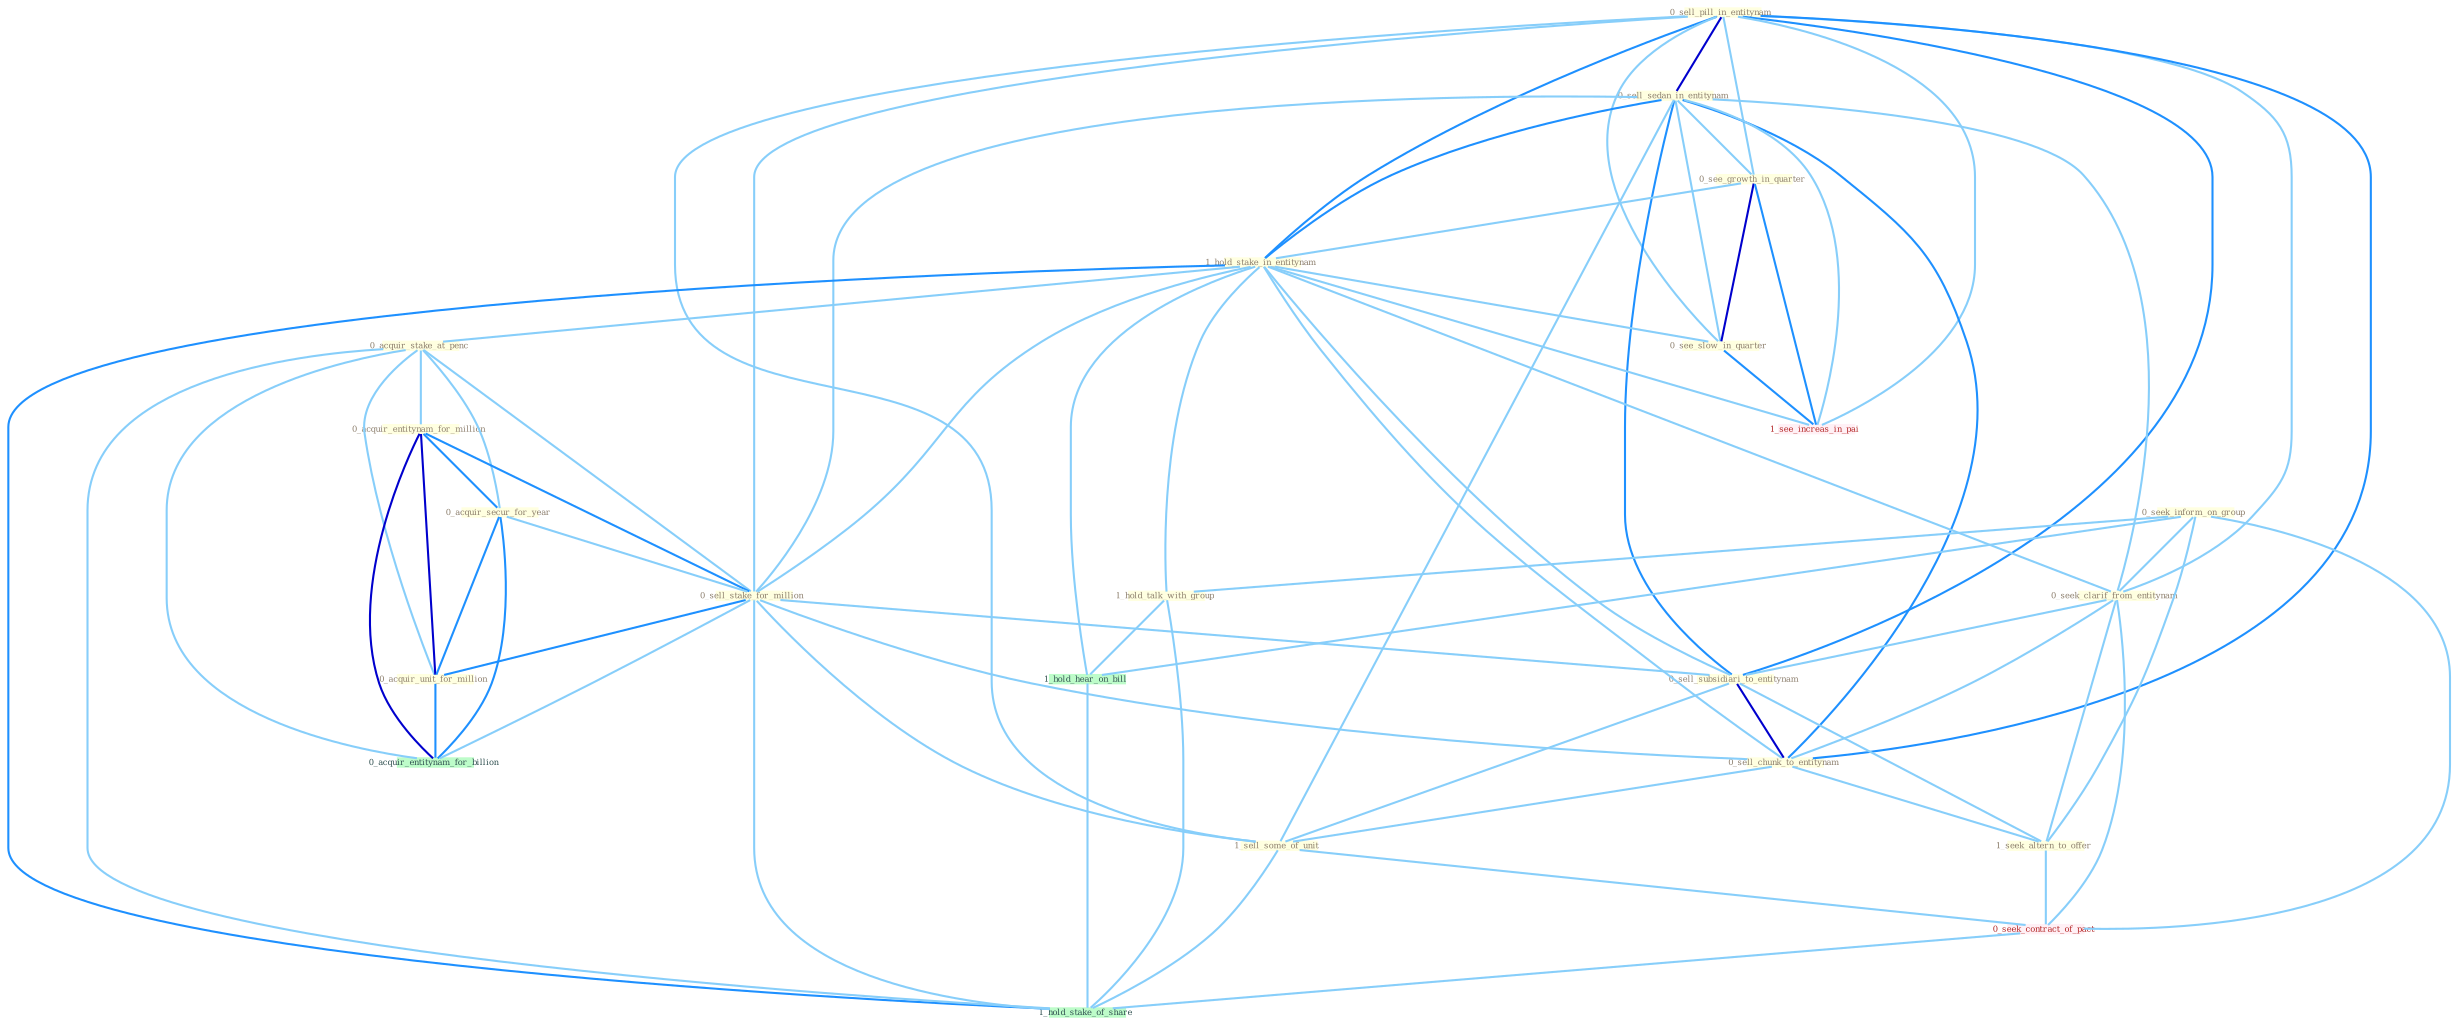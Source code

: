 Graph G{ 
    node
    [shape=polygon,style=filled,width=.5,height=.06,color="#BDFCC9",fixedsize=true,fontsize=4,
    fontcolor="#2f4f4f"];
    {node
    [color="#ffffe0", fontcolor="#8b7d6b"] "0_sell_pill_in_entitynam " "0_sell_sedan_in_entitynam " "0_see_growth_in_quarter " "0_seek_inform_on_group " "1_hold_stake_in_entitynam " "1_hold_talk_with_group " "0_acquir_stake_at_penc " "0_acquir_entitynam_for_million " "0_acquir_secur_for_year " "0_seek_clarif_from_entitynam " "0_sell_stake_for_million " "0_sell_subsidiari_to_entitynam " "0_acquir_unit_for_million " "0_sell_chunk_to_entitynam " "1_sell_some_of_unit " "0_see_slow_in_quarter " "1_seek_altern_to_offer "}
{node [color="#fff0f5", fontcolor="#b22222"] "0_seek_contract_of_pact " "1_see_increas_in_pai "}
edge [color="#B0E2FF"];

	"0_sell_pill_in_entitynam " -- "0_sell_sedan_in_entitynam " [w="3", color="#0000cd" , len=0.6];
	"0_sell_pill_in_entitynam " -- "0_see_growth_in_quarter " [w="1", color="#87cefa" ];
	"0_sell_pill_in_entitynam " -- "1_hold_stake_in_entitynam " [w="2", color="#1e90ff" , len=0.8];
	"0_sell_pill_in_entitynam " -- "0_seek_clarif_from_entitynam " [w="1", color="#87cefa" ];
	"0_sell_pill_in_entitynam " -- "0_sell_stake_for_million " [w="1", color="#87cefa" ];
	"0_sell_pill_in_entitynam " -- "0_sell_subsidiari_to_entitynam " [w="2", color="#1e90ff" , len=0.8];
	"0_sell_pill_in_entitynam " -- "0_sell_chunk_to_entitynam " [w="2", color="#1e90ff" , len=0.8];
	"0_sell_pill_in_entitynam " -- "1_sell_some_of_unit " [w="1", color="#87cefa" ];
	"0_sell_pill_in_entitynam " -- "0_see_slow_in_quarter " [w="1", color="#87cefa" ];
	"0_sell_pill_in_entitynam " -- "1_see_increas_in_pai " [w="1", color="#87cefa" ];
	"0_sell_sedan_in_entitynam " -- "0_see_growth_in_quarter " [w="1", color="#87cefa" ];
	"0_sell_sedan_in_entitynam " -- "1_hold_stake_in_entitynam " [w="2", color="#1e90ff" , len=0.8];
	"0_sell_sedan_in_entitynam " -- "0_seek_clarif_from_entitynam " [w="1", color="#87cefa" ];
	"0_sell_sedan_in_entitynam " -- "0_sell_stake_for_million " [w="1", color="#87cefa" ];
	"0_sell_sedan_in_entitynam " -- "0_sell_subsidiari_to_entitynam " [w="2", color="#1e90ff" , len=0.8];
	"0_sell_sedan_in_entitynam " -- "0_sell_chunk_to_entitynam " [w="2", color="#1e90ff" , len=0.8];
	"0_sell_sedan_in_entitynam " -- "1_sell_some_of_unit " [w="1", color="#87cefa" ];
	"0_sell_sedan_in_entitynam " -- "0_see_slow_in_quarter " [w="1", color="#87cefa" ];
	"0_sell_sedan_in_entitynam " -- "1_see_increas_in_pai " [w="1", color="#87cefa" ];
	"0_see_growth_in_quarter " -- "1_hold_stake_in_entitynam " [w="1", color="#87cefa" ];
	"0_see_growth_in_quarter " -- "0_see_slow_in_quarter " [w="3", color="#0000cd" , len=0.6];
	"0_see_growth_in_quarter " -- "1_see_increas_in_pai " [w="2", color="#1e90ff" , len=0.8];
	"0_seek_inform_on_group " -- "1_hold_talk_with_group " [w="1", color="#87cefa" ];
	"0_seek_inform_on_group " -- "0_seek_clarif_from_entitynam " [w="1", color="#87cefa" ];
	"0_seek_inform_on_group " -- "1_seek_altern_to_offer " [w="1", color="#87cefa" ];
	"0_seek_inform_on_group " -- "0_seek_contract_of_pact " [w="1", color="#87cefa" ];
	"0_seek_inform_on_group " -- "1_hold_hear_on_bill " [w="1", color="#87cefa" ];
	"1_hold_stake_in_entitynam " -- "1_hold_talk_with_group " [w="1", color="#87cefa" ];
	"1_hold_stake_in_entitynam " -- "0_acquir_stake_at_penc " [w="1", color="#87cefa" ];
	"1_hold_stake_in_entitynam " -- "0_seek_clarif_from_entitynam " [w="1", color="#87cefa" ];
	"1_hold_stake_in_entitynam " -- "0_sell_stake_for_million " [w="1", color="#87cefa" ];
	"1_hold_stake_in_entitynam " -- "0_sell_subsidiari_to_entitynam " [w="1", color="#87cefa" ];
	"1_hold_stake_in_entitynam " -- "0_sell_chunk_to_entitynam " [w="1", color="#87cefa" ];
	"1_hold_stake_in_entitynam " -- "0_see_slow_in_quarter " [w="1", color="#87cefa" ];
	"1_hold_stake_in_entitynam " -- "1_see_increas_in_pai " [w="1", color="#87cefa" ];
	"1_hold_stake_in_entitynam " -- "1_hold_hear_on_bill " [w="1", color="#87cefa" ];
	"1_hold_stake_in_entitynam " -- "1_hold_stake_of_share " [w="2", color="#1e90ff" , len=0.8];
	"1_hold_talk_with_group " -- "1_hold_hear_on_bill " [w="1", color="#87cefa" ];
	"1_hold_talk_with_group " -- "1_hold_stake_of_share " [w="1", color="#87cefa" ];
	"0_acquir_stake_at_penc " -- "0_acquir_entitynam_for_million " [w="1", color="#87cefa" ];
	"0_acquir_stake_at_penc " -- "0_acquir_secur_for_year " [w="1", color="#87cefa" ];
	"0_acquir_stake_at_penc " -- "0_sell_stake_for_million " [w="1", color="#87cefa" ];
	"0_acquir_stake_at_penc " -- "0_acquir_unit_for_million " [w="1", color="#87cefa" ];
	"0_acquir_stake_at_penc " -- "0_acquir_entitynam_for_billion " [w="1", color="#87cefa" ];
	"0_acquir_stake_at_penc " -- "1_hold_stake_of_share " [w="1", color="#87cefa" ];
	"0_acquir_entitynam_for_million " -- "0_acquir_secur_for_year " [w="2", color="#1e90ff" , len=0.8];
	"0_acquir_entitynam_for_million " -- "0_sell_stake_for_million " [w="2", color="#1e90ff" , len=0.8];
	"0_acquir_entitynam_for_million " -- "0_acquir_unit_for_million " [w="3", color="#0000cd" , len=0.6];
	"0_acquir_entitynam_for_million " -- "0_acquir_entitynam_for_billion " [w="3", color="#0000cd" , len=0.6];
	"0_acquir_secur_for_year " -- "0_sell_stake_for_million " [w="1", color="#87cefa" ];
	"0_acquir_secur_for_year " -- "0_acquir_unit_for_million " [w="2", color="#1e90ff" , len=0.8];
	"0_acquir_secur_for_year " -- "0_acquir_entitynam_for_billion " [w="2", color="#1e90ff" , len=0.8];
	"0_seek_clarif_from_entitynam " -- "0_sell_subsidiari_to_entitynam " [w="1", color="#87cefa" ];
	"0_seek_clarif_from_entitynam " -- "0_sell_chunk_to_entitynam " [w="1", color="#87cefa" ];
	"0_seek_clarif_from_entitynam " -- "1_seek_altern_to_offer " [w="1", color="#87cefa" ];
	"0_seek_clarif_from_entitynam " -- "0_seek_contract_of_pact " [w="1", color="#87cefa" ];
	"0_sell_stake_for_million " -- "0_sell_subsidiari_to_entitynam " [w="1", color="#87cefa" ];
	"0_sell_stake_for_million " -- "0_acquir_unit_for_million " [w="2", color="#1e90ff" , len=0.8];
	"0_sell_stake_for_million " -- "0_sell_chunk_to_entitynam " [w="1", color="#87cefa" ];
	"0_sell_stake_for_million " -- "1_sell_some_of_unit " [w="1", color="#87cefa" ];
	"0_sell_stake_for_million " -- "0_acquir_entitynam_for_billion " [w="1", color="#87cefa" ];
	"0_sell_stake_for_million " -- "1_hold_stake_of_share " [w="1", color="#87cefa" ];
	"0_sell_subsidiari_to_entitynam " -- "0_sell_chunk_to_entitynam " [w="3", color="#0000cd" , len=0.6];
	"0_sell_subsidiari_to_entitynam " -- "1_sell_some_of_unit " [w="1", color="#87cefa" ];
	"0_sell_subsidiari_to_entitynam " -- "1_seek_altern_to_offer " [w="1", color="#87cefa" ];
	"0_acquir_unit_for_million " -- "0_acquir_entitynam_for_billion " [w="2", color="#1e90ff" , len=0.8];
	"0_sell_chunk_to_entitynam " -- "1_sell_some_of_unit " [w="1", color="#87cefa" ];
	"0_sell_chunk_to_entitynam " -- "1_seek_altern_to_offer " [w="1", color="#87cefa" ];
	"1_sell_some_of_unit " -- "0_seek_contract_of_pact " [w="1", color="#87cefa" ];
	"1_sell_some_of_unit " -- "1_hold_stake_of_share " [w="1", color="#87cefa" ];
	"0_see_slow_in_quarter " -- "1_see_increas_in_pai " [w="2", color="#1e90ff" , len=0.8];
	"1_seek_altern_to_offer " -- "0_seek_contract_of_pact " [w="1", color="#87cefa" ];
	"0_seek_contract_of_pact " -- "1_hold_stake_of_share " [w="1", color="#87cefa" ];
	"1_hold_hear_on_bill " -- "1_hold_stake_of_share " [w="1", color="#87cefa" ];
}